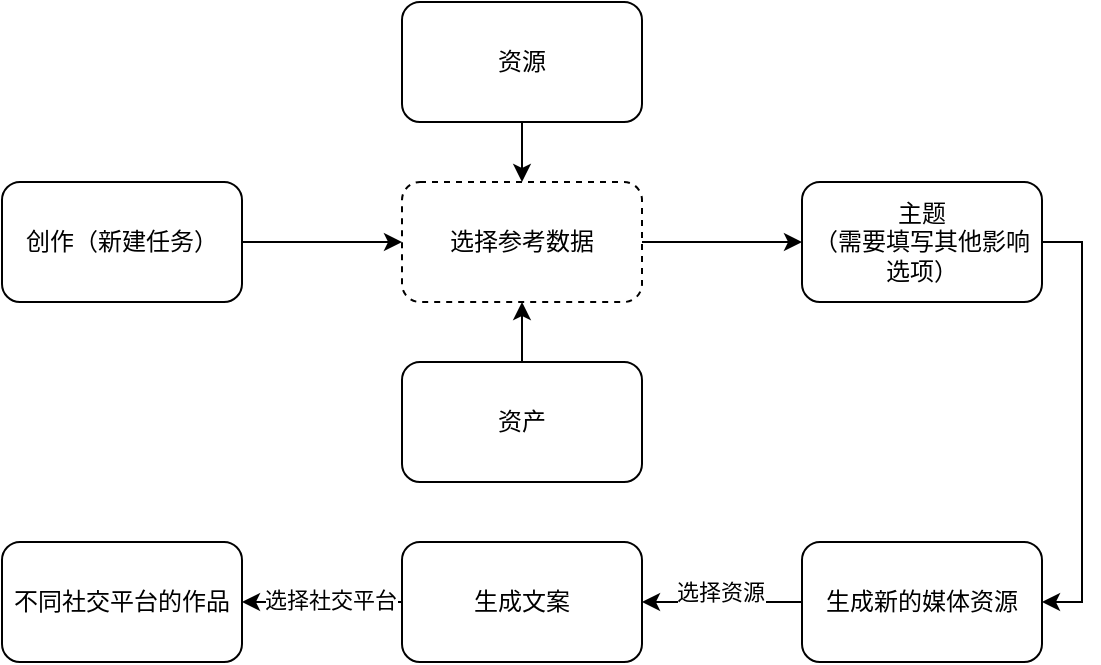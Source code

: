 <mxfile version="24.8.4">
  <diagram name="第 1 页" id="wWkPU8nSdmU5xyD1abTf">
    <mxGraphModel dx="954" dy="581" grid="1" gridSize="10" guides="1" tooltips="1" connect="1" arrows="1" fold="1" page="1" pageScale="1" pageWidth="10000" pageHeight="10000" math="0" shadow="0">
      <root>
        <mxCell id="0" />
        <mxCell id="1" parent="0" />
        <mxCell id="sZw8WR6yCNCQQHxr075C-3" value="" style="edgeStyle=orthogonalEdgeStyle;rounded=0;orthogonalLoop=1;jettySize=auto;html=1;" edge="1" parent="1" source="sZw8WR6yCNCQQHxr075C-1" target="sZw8WR6yCNCQQHxr075C-2">
          <mxGeometry relative="1" as="geometry" />
        </mxCell>
        <mxCell id="sZw8WR6yCNCQQHxr075C-1" value="创作（新建任务）" style="rounded=1;whiteSpace=wrap;html=1;" vertex="1" parent="1">
          <mxGeometry x="240" y="160" width="120" height="60" as="geometry" />
        </mxCell>
        <mxCell id="sZw8WR6yCNCQQHxr075C-10" value="" style="edgeStyle=orthogonalEdgeStyle;rounded=0;orthogonalLoop=1;jettySize=auto;html=1;" edge="1" parent="1" source="sZw8WR6yCNCQQHxr075C-2" target="sZw8WR6yCNCQQHxr075C-9">
          <mxGeometry relative="1" as="geometry" />
        </mxCell>
        <mxCell id="sZw8WR6yCNCQQHxr075C-2" value="选择参考数据" style="whiteSpace=wrap;html=1;rounded=1;dashed=1;" vertex="1" parent="1">
          <mxGeometry x="440" y="160" width="120" height="60" as="geometry" />
        </mxCell>
        <mxCell id="sZw8WR6yCNCQQHxr075C-8" style="edgeStyle=orthogonalEdgeStyle;rounded=0;orthogonalLoop=1;jettySize=auto;html=1;exitX=0.5;exitY=0;exitDx=0;exitDy=0;entryX=0.5;entryY=1;entryDx=0;entryDy=0;" edge="1" parent="1" source="sZw8WR6yCNCQQHxr075C-4" target="sZw8WR6yCNCQQHxr075C-2">
          <mxGeometry relative="1" as="geometry" />
        </mxCell>
        <mxCell id="sZw8WR6yCNCQQHxr075C-4" value="资产" style="rounded=1;whiteSpace=wrap;html=1;" vertex="1" parent="1">
          <mxGeometry x="440" y="250" width="120" height="60" as="geometry" />
        </mxCell>
        <mxCell id="sZw8WR6yCNCQQHxr075C-7" style="edgeStyle=orthogonalEdgeStyle;rounded=0;orthogonalLoop=1;jettySize=auto;html=1;exitX=0.5;exitY=1;exitDx=0;exitDy=0;entryX=0.5;entryY=0;entryDx=0;entryDy=0;" edge="1" parent="1" source="sZw8WR6yCNCQQHxr075C-5" target="sZw8WR6yCNCQQHxr075C-2">
          <mxGeometry relative="1" as="geometry" />
        </mxCell>
        <mxCell id="sZw8WR6yCNCQQHxr075C-5" value="资源" style="rounded=1;whiteSpace=wrap;html=1;" vertex="1" parent="1">
          <mxGeometry x="440" y="70" width="120" height="60" as="geometry" />
        </mxCell>
        <mxCell id="sZw8WR6yCNCQQHxr075C-12" style="edgeStyle=orthogonalEdgeStyle;rounded=0;orthogonalLoop=1;jettySize=auto;html=1;exitX=1;exitY=0.5;exitDx=0;exitDy=0;entryX=1;entryY=0.5;entryDx=0;entryDy=0;" edge="1" parent="1" source="sZw8WR6yCNCQQHxr075C-9" target="sZw8WR6yCNCQQHxr075C-11">
          <mxGeometry relative="1" as="geometry" />
        </mxCell>
        <mxCell id="sZw8WR6yCNCQQHxr075C-9" value="主题&lt;br&gt;（需要填写其他影响选项）" style="whiteSpace=wrap;html=1;rounded=1;" vertex="1" parent="1">
          <mxGeometry x="640" y="160" width="120" height="60" as="geometry" />
        </mxCell>
        <mxCell id="sZw8WR6yCNCQQHxr075C-14" style="edgeStyle=orthogonalEdgeStyle;rounded=0;orthogonalLoop=1;jettySize=auto;html=1;exitX=0;exitY=0.5;exitDx=0;exitDy=0;entryX=1;entryY=0.5;entryDx=0;entryDy=0;" edge="1" parent="1" source="sZw8WR6yCNCQQHxr075C-11" target="sZw8WR6yCNCQQHxr075C-13">
          <mxGeometry relative="1" as="geometry" />
        </mxCell>
        <mxCell id="sZw8WR6yCNCQQHxr075C-15" value="选择资源" style="edgeLabel;html=1;align=center;verticalAlign=middle;resizable=0;points=[];" vertex="1" connectable="0" parent="sZw8WR6yCNCQQHxr075C-14">
          <mxGeometry x="0.025" y="-5" relative="1" as="geometry">
            <mxPoint as="offset" />
          </mxGeometry>
        </mxCell>
        <mxCell id="sZw8WR6yCNCQQHxr075C-11" value="生成新的媒体资源" style="rounded=1;whiteSpace=wrap;html=1;" vertex="1" parent="1">
          <mxGeometry x="640" y="340" width="120" height="60" as="geometry" />
        </mxCell>
        <mxCell id="sZw8WR6yCNCQQHxr075C-18" value="" style="edgeStyle=orthogonalEdgeStyle;rounded=0;orthogonalLoop=1;jettySize=auto;html=1;" edge="1" parent="1" source="sZw8WR6yCNCQQHxr075C-13" target="sZw8WR6yCNCQQHxr075C-17">
          <mxGeometry relative="1" as="geometry" />
        </mxCell>
        <mxCell id="sZw8WR6yCNCQQHxr075C-19" value="选择社交平台" style="edgeLabel;html=1;align=center;verticalAlign=middle;resizable=0;points=[];" vertex="1" connectable="0" parent="sZw8WR6yCNCQQHxr075C-18">
          <mxGeometry x="-0.1" y="-1" relative="1" as="geometry">
            <mxPoint as="offset" />
          </mxGeometry>
        </mxCell>
        <mxCell id="sZw8WR6yCNCQQHxr075C-13" value="生成文案" style="rounded=1;whiteSpace=wrap;html=1;" vertex="1" parent="1">
          <mxGeometry x="440" y="340" width="120" height="60" as="geometry" />
        </mxCell>
        <mxCell id="sZw8WR6yCNCQQHxr075C-17" value="不同社交平台的作品" style="rounded=1;whiteSpace=wrap;html=1;" vertex="1" parent="1">
          <mxGeometry x="240" y="340" width="120" height="60" as="geometry" />
        </mxCell>
      </root>
    </mxGraphModel>
  </diagram>
</mxfile>
